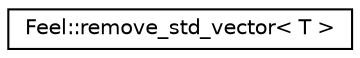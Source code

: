 digraph "Graphical Class Hierarchy"
{
 // LATEX_PDF_SIZE
  edge [fontname="Helvetica",fontsize="10",labelfontname="Helvetica",labelfontsize="10"];
  node [fontname="Helvetica",fontsize="10",shape=record];
  rankdir="LR";
  Node0 [label="Feel::remove_std_vector\< T \>",height=0.2,width=0.4,color="black", fillcolor="white", style="filled",URL="$structFeel_1_1remove__std__vector.html",tooltip=" "];
}
